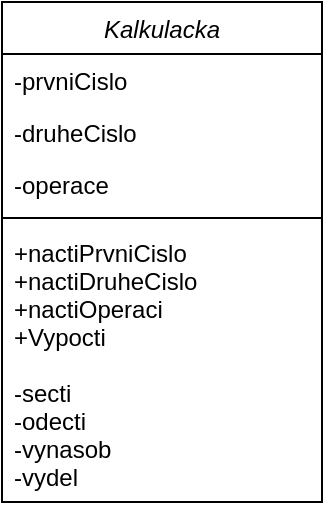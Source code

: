 <mxfile version="21.2.1" type="device" pages="3">
  <diagram id="C5RBs43oDa-KdzZeNtuy" name="Easy">
    <mxGraphModel dx="1434" dy="800" grid="1" gridSize="10" guides="1" tooltips="1" connect="1" arrows="1" fold="1" page="1" pageScale="1" pageWidth="827" pageHeight="1169" math="0" shadow="0">
      <root>
        <mxCell id="WIyWlLk6GJQsqaUBKTNV-0" />
        <mxCell id="WIyWlLk6GJQsqaUBKTNV-1" parent="WIyWlLk6GJQsqaUBKTNV-0" />
        <mxCell id="zkfFHV4jXpPFQw0GAbJ--0" value="Kalkulacka" style="swimlane;fontStyle=2;align=center;verticalAlign=top;childLayout=stackLayout;horizontal=1;startSize=26;horizontalStack=0;resizeParent=1;resizeLast=0;collapsible=1;marginBottom=0;rounded=0;shadow=0;strokeWidth=1;" parent="WIyWlLk6GJQsqaUBKTNV-1" vertex="1">
          <mxGeometry x="220" y="120" width="160" height="250" as="geometry">
            <mxRectangle x="230" y="140" width="160" height="26" as="alternateBounds" />
          </mxGeometry>
        </mxCell>
        <mxCell id="zkfFHV4jXpPFQw0GAbJ--1" value="-prvniCislo" style="text;align=left;verticalAlign=top;spacingLeft=4;spacingRight=4;overflow=hidden;rotatable=0;points=[[0,0.5],[1,0.5]];portConstraint=eastwest;" parent="zkfFHV4jXpPFQw0GAbJ--0" vertex="1">
          <mxGeometry y="26" width="160" height="26" as="geometry" />
        </mxCell>
        <mxCell id="zkfFHV4jXpPFQw0GAbJ--2" value="-druheCislo" style="text;align=left;verticalAlign=top;spacingLeft=4;spacingRight=4;overflow=hidden;rotatable=0;points=[[0,0.5],[1,0.5]];portConstraint=eastwest;rounded=0;shadow=0;html=0;" parent="zkfFHV4jXpPFQw0GAbJ--0" vertex="1">
          <mxGeometry y="52" width="160" height="26" as="geometry" />
        </mxCell>
        <mxCell id="zkfFHV4jXpPFQw0GAbJ--3" value="-operace" style="text;align=left;verticalAlign=top;spacingLeft=4;spacingRight=4;overflow=hidden;rotatable=0;points=[[0,0.5],[1,0.5]];portConstraint=eastwest;rounded=0;shadow=0;html=0;" parent="zkfFHV4jXpPFQw0GAbJ--0" vertex="1">
          <mxGeometry y="78" width="160" height="26" as="geometry" />
        </mxCell>
        <mxCell id="zkfFHV4jXpPFQw0GAbJ--4" value="" style="line;html=1;strokeWidth=1;align=left;verticalAlign=middle;spacingTop=-1;spacingLeft=3;spacingRight=3;rotatable=0;labelPosition=right;points=[];portConstraint=eastwest;" parent="zkfFHV4jXpPFQw0GAbJ--0" vertex="1">
          <mxGeometry y="104" width="160" height="8" as="geometry" />
        </mxCell>
        <mxCell id="zkfFHV4jXpPFQw0GAbJ--5" value="+nactiPrvniCislo&#xa;+nactiDruheCislo&#xa;+nactiOperaci&#xa;+Vypocti&#xa;&#xa;-secti&#xa;-odecti&#xa;-vynasob&#xa;-vydel" style="text;align=left;verticalAlign=top;spacingLeft=4;spacingRight=4;overflow=hidden;rotatable=0;points=[[0,0.5],[1,0.5]];portConstraint=eastwest;" parent="zkfFHV4jXpPFQw0GAbJ--0" vertex="1">
          <mxGeometry y="112" width="160" height="138" as="geometry" />
        </mxCell>
      </root>
    </mxGraphModel>
  </diagram>
  <diagram id="f1dlOr10e8zWPcoPnTSm" name="Moderate">
    <mxGraphModel dx="1434" dy="800" grid="1" gridSize="10" guides="1" tooltips="1" connect="1" arrows="1" fold="1" page="1" pageScale="1" pageWidth="827" pageHeight="1169" math="0" shadow="0">
      <root>
        <mxCell id="0" />
        <mxCell id="1" parent="0" />
        <mxCell id="yb0rNrpArHdKfz-12vQY-5" value="Kalkulacka" style="swimlane;fontStyle=1;align=center;verticalAlign=top;childLayout=stackLayout;horizontal=1;startSize=26;horizontalStack=0;resizeParent=1;resizeParentMax=0;resizeLast=0;collapsible=1;marginBottom=0;whiteSpace=wrap;html=1;" vertex="1" parent="1">
          <mxGeometry x="40" y="610" width="260" height="270" as="geometry" />
        </mxCell>
        <mxCell id="yb0rNrpArHdKfz-12vQY-6" value="-puvodniMena : string&lt;br&gt;-cilovaMena : string&lt;br&gt;-castka : double&lt;br&gt;-kurz : double" style="text;strokeColor=none;fillColor=none;align=left;verticalAlign=top;spacingLeft=4;spacingRight=4;overflow=hidden;rotatable=0;points=[[0,0.5],[1,0.5]];portConstraint=eastwest;whiteSpace=wrap;html=1;" vertex="1" parent="yb0rNrpArHdKfz-12vQY-5">
          <mxGeometry y="26" width="260" height="94" as="geometry" />
        </mxCell>
        <mxCell id="yb0rNrpArHdKfz-12vQY-7" value="" style="line;strokeWidth=1;fillColor=none;align=left;verticalAlign=middle;spacingTop=-1;spacingLeft=3;spacingRight=3;rotatable=0;labelPosition=right;points=[];portConstraint=eastwest;strokeColor=inherit;" vertex="1" parent="yb0rNrpArHdKfz-12vQY-5">
          <mxGeometry y="120" width="260" height="8" as="geometry" />
        </mxCell>
        <mxCell id="yb0rNrpArHdKfz-12vQY-8" value="+nactiCilovouMenu : void&lt;br&gt;+nactiPuvodniMenu : void&lt;br&gt;+nastavitKurzManualne : void&lt;br&gt;+zadatHodnotu : void&lt;br&gt;-Vypocet(castka : double, kurz: double) : double&lt;br&gt;&lt;br&gt;&lt;br&gt;&lt;br&gt;&lt;br&gt;&lt;br&gt;" style="text;strokeColor=none;fillColor=none;align=left;verticalAlign=top;spacingLeft=4;spacingRight=4;overflow=hidden;rotatable=0;points=[[0,0.5],[1,0.5]];portConstraint=eastwest;whiteSpace=wrap;html=1;" vertex="1" parent="yb0rNrpArHdKfz-12vQY-5">
          <mxGeometry y="128" width="260" height="142" as="geometry" />
        </mxCell>
        <mxCell id="yb0rNrpArHdKfz-12vQY-13" value="StahnoutKurz" style="swimlane;fontStyle=1;align=center;verticalAlign=top;childLayout=stackLayout;horizontal=1;startSize=26;horizontalStack=0;resizeParent=1;resizeParentMax=0;resizeLast=0;collapsible=1;marginBottom=0;whiteSpace=wrap;html=1;" vertex="1" parent="1">
          <mxGeometry x="520" y="720" width="220" height="100" as="geometry" />
        </mxCell>
        <mxCell id="yb0rNrpArHdKfz-12vQY-14" value="- url: string" style="text;strokeColor=none;fillColor=none;align=left;verticalAlign=top;spacingLeft=4;spacingRight=4;overflow=hidden;rotatable=0;points=[[0,0.5],[1,0.5]];portConstraint=eastwest;whiteSpace=wrap;html=1;" vertex="1" parent="yb0rNrpArHdKfz-12vQY-13">
          <mxGeometry y="26" width="220" height="26" as="geometry" />
        </mxCell>
        <mxCell id="yb0rNrpArHdKfz-12vQY-15" value="" style="line;strokeWidth=1;fillColor=none;align=left;verticalAlign=middle;spacingTop=-1;spacingLeft=3;spacingRight=3;rotatable=0;labelPosition=right;points=[];portConstraint=eastwest;strokeColor=inherit;" vertex="1" parent="yb0rNrpArHdKfz-12vQY-13">
          <mxGeometry y="52" width="220" height="8" as="geometry" />
        </mxCell>
        <mxCell id="yb0rNrpArHdKfz-12vQY-16" value="+stahnoutKurz(url : string) : double" style="text;strokeColor=none;fillColor=none;align=left;verticalAlign=top;spacingLeft=4;spacingRight=4;overflow=hidden;rotatable=0;points=[[0,0.5],[1,0.5]];portConstraint=eastwest;whiteSpace=wrap;html=1;" vertex="1" parent="yb0rNrpArHdKfz-12vQY-13">
          <mxGeometry y="60" width="220" height="40" as="geometry" />
        </mxCell>
        <mxCell id="yb0rNrpArHdKfz-12vQY-17" value="" style="endArrow=open;endFill=1;endSize=12;html=1;rounded=0;exitX=0;exitY=0.5;exitDx=0;exitDy=0;entryX=1;entryY=0.5;entryDx=0;entryDy=0;" edge="1" parent="1" source="yb0rNrpArHdKfz-12vQY-14" target="yb0rNrpArHdKfz-12vQY-6">
          <mxGeometry width="160" relative="1" as="geometry">
            <mxPoint x="330" y="610" as="sourcePoint" />
            <mxPoint x="490" y="610" as="targetPoint" />
          </mxGeometry>
        </mxCell>
      </root>
    </mxGraphModel>
  </diagram>
  <diagram id="ZlJEf4pjv7I3Ue7skhu0" name="Hard">
    <mxGraphModel dx="1434" dy="1969" grid="1" gridSize="10" guides="1" tooltips="1" connect="1" arrows="1" fold="1" page="1" pageScale="1" pageWidth="827" pageHeight="1169" math="0" shadow="0">
      <root>
        <mxCell id="0" />
        <mxCell id="1" parent="0" />
        <mxCell id="VudI-zjtM5ZN9jTIgjhd-36" style="edgeStyle=orthogonalEdgeStyle;rounded=0;orthogonalLoop=1;jettySize=auto;html=1;entryX=-0.012;entryY=0.776;entryDx=0;entryDy=0;entryPerimeter=0;endArrow=diamondThin;endFill=0;endSize=24;" edge="1" parent="1" source="VudI-zjtM5ZN9jTIgjhd-1" target="VudI-zjtM5ZN9jTIgjhd-10">
          <mxGeometry relative="1" as="geometry" />
        </mxCell>
        <mxCell id="VudI-zjtM5ZN9jTIgjhd-1" value="User" style="swimlane;fontStyle=1;align=center;verticalAlign=top;childLayout=stackLayout;horizontal=1;startSize=26;horizontalStack=0;resizeParent=1;resizeParentMax=0;resizeLast=0;collapsible=1;marginBottom=0;whiteSpace=wrap;html=1;" vertex="1" parent="1">
          <mxGeometry y="120" width="180" height="34" as="geometry" />
        </mxCell>
        <mxCell id="VudI-zjtM5ZN9jTIgjhd-3" value="" style="line;strokeWidth=1;fillColor=none;align=left;verticalAlign=middle;spacingTop=-1;spacingLeft=3;spacingRight=3;rotatable=0;labelPosition=right;points=[];portConstraint=eastwest;strokeColor=inherit;" vertex="1" parent="VudI-zjtM5ZN9jTIgjhd-1">
          <mxGeometry y="26" width="180" height="8" as="geometry" />
        </mxCell>
        <mxCell id="VudI-zjtM5ZN9jTIgjhd-37" style="edgeStyle=orthogonalEdgeStyle;rounded=0;orthogonalLoop=1;jettySize=auto;html=1;endArrow=block;endFill=0;endSize=12;" edge="1" parent="1" source="VudI-zjtM5ZN9jTIgjhd-5">
          <mxGeometry relative="1" as="geometry">
            <mxPoint x="80" y="160" as="targetPoint" />
          </mxGeometry>
        </mxCell>
        <mxCell id="VudI-zjtM5ZN9jTIgjhd-5" value="Clen" style="swimlane;fontStyle=1;align=center;verticalAlign=top;childLayout=stackLayout;horizontal=1;startSize=26;horizontalStack=0;resizeParent=1;resizeParentMax=0;resizeLast=0;collapsible=1;marginBottom=0;whiteSpace=wrap;html=1;" vertex="1" parent="1">
          <mxGeometry y="260" width="160" height="88" as="geometry" />
        </mxCell>
        <mxCell id="VudI-zjtM5ZN9jTIgjhd-6" value="-nick : string&lt;br&gt;-otiskHesla : string&lt;br&gt;-email : string" style="text;strokeColor=none;fillColor=none;align=left;verticalAlign=top;spacingLeft=4;spacingRight=4;overflow=hidden;rotatable=0;points=[[0,0.5],[1,0.5]];portConstraint=eastwest;whiteSpace=wrap;html=1;" vertex="1" parent="VudI-zjtM5ZN9jTIgjhd-5">
          <mxGeometry y="26" width="160" height="54" as="geometry" />
        </mxCell>
        <mxCell id="VudI-zjtM5ZN9jTIgjhd-7" value="" style="line;strokeWidth=1;fillColor=none;align=left;verticalAlign=middle;spacingTop=-1;spacingLeft=3;spacingRight=3;rotatable=0;labelPosition=right;points=[];portConstraint=eastwest;strokeColor=inherit;" vertex="1" parent="VudI-zjtM5ZN9jTIgjhd-5">
          <mxGeometry y="80" width="160" height="8" as="geometry" />
        </mxCell>
        <mxCell id="VudI-zjtM5ZN9jTIgjhd-9" value="Databaze" style="swimlane;fontStyle=1;align=center;verticalAlign=top;childLayout=stackLayout;horizontal=1;startSize=26;horizontalStack=0;resizeParent=1;resizeParentMax=0;resizeLast=0;collapsible=1;marginBottom=0;whiteSpace=wrap;html=1;" vertex="1" parent="1">
          <mxGeometry x="280" y="-130" width="380" height="310" as="geometry" />
        </mxCell>
        <mxCell id="VudI-zjtM5ZN9jTIgjhd-10" value="-uzivatele : vector&amp;lt;User&amp;gt;&lt;br&gt;-zapasy : vector&amp;lt;Zapas&amp;gt;&lt;br&gt;-tipy : vector&amp;lt;Tip&amp;gt;&lt;br&gt;" style="text;strokeColor=none;fillColor=none;align=left;verticalAlign=top;spacingLeft=4;spacingRight=4;overflow=hidden;rotatable=0;points=[[0,0.5],[1,0.5]];portConstraint=eastwest;whiteSpace=wrap;html=1;" vertex="1" parent="VudI-zjtM5ZN9jTIgjhd-9">
          <mxGeometry y="26" width="380" height="74" as="geometry" />
        </mxCell>
        <mxCell id="VudI-zjtM5ZN9jTIgjhd-11" value="" style="line;strokeWidth=1;fillColor=none;align=left;verticalAlign=middle;spacingTop=-1;spacingLeft=3;spacingRight=3;rotatable=0;labelPosition=right;points=[];portConstraint=eastwest;strokeColor=inherit;" vertex="1" parent="VudI-zjtM5ZN9jTIgjhd-9">
          <mxGeometry y="100" width="380" height="8" as="geometry" />
        </mxCell>
        <mxCell id="VudI-zjtM5ZN9jTIgjhd-12" value="+registrace(nick : string, otiskHesla : string, email : string) : void&lt;br&gt;&lt;br&gt;&lt;br&gt;+opravneniClen(user : User) : void&lt;br&gt;+opravneniAdmin(user : User) : void&lt;br&gt;&lt;br&gt;+pridatTip() : void&lt;br&gt;+pridatKomentar() : void&amp;nbsp;&lt;br style=&quot;border-color: var(--border-color);&quot;&gt;&lt;br&gt;+pridatZapas() : void&lt;br&gt;+smazatTip ( tip : Tip) : void&lt;br style=&quot;border-color: var(--border-color);&quot;&gt;+upravitZapas(zapas : Zapas) : void&lt;br style=&quot;border-color: var(--border-color);&quot;&gt;+smazatZapas(zapas : Zapas) : void&lt;br style=&quot;border-color: var(--border-color);&quot;&gt;" style="text;strokeColor=none;fillColor=none;align=left;verticalAlign=top;spacingLeft=4;spacingRight=4;overflow=hidden;rotatable=0;points=[[0,0.5],[1,0.5]];portConstraint=eastwest;whiteSpace=wrap;html=1;" vertex="1" parent="VudI-zjtM5ZN9jTIgjhd-9">
          <mxGeometry y="108" width="380" height="202" as="geometry" />
        </mxCell>
        <mxCell id="VudI-zjtM5ZN9jTIgjhd-57" style="edgeStyle=orthogonalEdgeStyle;rounded=0;orthogonalLoop=1;jettySize=auto;html=1;entryX=0.997;entryY=0.189;entryDx=0;entryDy=0;entryPerimeter=0;endArrow=diamondThin;endFill=0;endSize=24;" edge="1" parent="1" source="VudI-zjtM5ZN9jTIgjhd-13" target="VudI-zjtM5ZN9jTIgjhd-10">
          <mxGeometry relative="1" as="geometry" />
        </mxCell>
        <mxCell id="VudI-zjtM5ZN9jTIgjhd-13" value="Zapas" style="swimlane;fontStyle=1;align=center;verticalAlign=top;childLayout=stackLayout;horizontal=1;startSize=26;horizontalStack=0;resizeParent=1;resizeParentMax=0;resizeLast=0;collapsible=1;marginBottom=0;whiteSpace=wrap;html=1;" vertex="1" parent="1">
          <mxGeometry x="690" y="440" width="320" height="200" as="geometry" />
        </mxCell>
        <mxCell id="VudI-zjtM5ZN9jTIgjhd-14" value="# tym1 : string&lt;br&gt;# tym2 : string&lt;br&gt;# datum : time_t&lt;br&gt;# poznamka : string&lt;br&gt;- komentare : vector &amp;lt;komentar&amp;gt;" style="text;strokeColor=none;fillColor=none;align=left;verticalAlign=top;spacingLeft=4;spacingRight=4;overflow=hidden;rotatable=0;points=[[0,0.5],[1,0.5]];portConstraint=eastwest;whiteSpace=wrap;html=1;" vertex="1" parent="VudI-zjtM5ZN9jTIgjhd-13">
          <mxGeometry y="26" width="320" height="82" as="geometry" />
        </mxCell>
        <mxCell id="VudI-zjtM5ZN9jTIgjhd-15" value="" style="line;strokeWidth=1;fillColor=none;align=left;verticalAlign=middle;spacingTop=-1;spacingLeft=3;spacingRight=3;rotatable=0;labelPosition=right;points=[];portConstraint=eastwest;strokeColor=inherit;" vertex="1" parent="VudI-zjtM5ZN9jTIgjhd-13">
          <mxGeometry y="108" width="320" height="8" as="geometry" />
        </mxCell>
        <mxCell id="VudI-zjtM5ZN9jTIgjhd-16" value="+vypis() : void&lt;br&gt;+vypisKomentare() : void&lt;br&gt;+pridejKomentar(komentar: Komentar): void&lt;br&gt;+smazatKomentar(komentar : Komentar) : void" style="text;strokeColor=none;fillColor=none;align=left;verticalAlign=top;spacingLeft=4;spacingRight=4;overflow=hidden;rotatable=0;points=[[0,0.5],[1,0.5]];portConstraint=eastwest;whiteSpace=wrap;html=1;" vertex="1" parent="VudI-zjtM5ZN9jTIgjhd-13">
          <mxGeometry y="116" width="320" height="84" as="geometry" />
        </mxCell>
        <mxCell id="VudI-zjtM5ZN9jTIgjhd-40" style="edgeStyle=orthogonalEdgeStyle;rounded=0;orthogonalLoop=1;jettySize=auto;html=1;entryX=1.025;entryY=0.881;entryDx=0;entryDy=0;entryPerimeter=0;endArrow=diamondThin;endFill=0;endSize=24;strokeWidth=1;" edge="1" parent="1" source="VudI-zjtM5ZN9jTIgjhd-17" target="VudI-zjtM5ZN9jTIgjhd-10">
          <mxGeometry relative="1" as="geometry" />
        </mxCell>
        <mxCell id="VudI-zjtM5ZN9jTIgjhd-17" value="Tip" style="swimlane;fontStyle=1;align=center;verticalAlign=top;childLayout=stackLayout;horizontal=1;startSize=26;horizontalStack=0;resizeParent=1;resizeParentMax=0;resizeLast=0;collapsible=1;marginBottom=0;whiteSpace=wrap;html=1;" vertex="1" parent="1">
          <mxGeometry x="610" y="226" width="160" height="114" as="geometry" />
        </mxCell>
        <mxCell id="VudI-zjtM5ZN9jTIgjhd-18" value="-skoreTym1 : int&lt;br&gt;-skoreTym2 : int&lt;br&gt;-zapas : Zapas" style="text;strokeColor=none;fillColor=none;align=left;verticalAlign=top;spacingLeft=4;spacingRight=4;overflow=hidden;rotatable=0;points=[[0,0.5],[1,0.5]];portConstraint=eastwest;whiteSpace=wrap;html=1;" vertex="1" parent="VudI-zjtM5ZN9jTIgjhd-17">
          <mxGeometry y="26" width="160" height="54" as="geometry" />
        </mxCell>
        <mxCell id="VudI-zjtM5ZN9jTIgjhd-19" value="" style="line;strokeWidth=1;fillColor=none;align=left;verticalAlign=middle;spacingTop=-1;spacingLeft=3;spacingRight=3;rotatable=0;labelPosition=right;points=[];portConstraint=eastwest;strokeColor=inherit;" vertex="1" parent="VudI-zjtM5ZN9jTIgjhd-17">
          <mxGeometry y="80" width="160" height="8" as="geometry" />
        </mxCell>
        <mxCell id="VudI-zjtM5ZN9jTIgjhd-20" value="+ method(type): type" style="text;strokeColor=none;fillColor=none;align=left;verticalAlign=top;spacingLeft=4;spacingRight=4;overflow=hidden;rotatable=0;points=[[0,0.5],[1,0.5]];portConstraint=eastwest;whiteSpace=wrap;html=1;" vertex="1" parent="VudI-zjtM5ZN9jTIgjhd-17">
          <mxGeometry y="88" width="160" height="26" as="geometry" />
        </mxCell>
        <mxCell id="VudI-zjtM5ZN9jTIgjhd-38" style="edgeStyle=orthogonalEdgeStyle;rounded=0;orthogonalLoop=1;jettySize=auto;html=1;entryX=0.5;entryY=1;entryDx=0;entryDy=0;endArrow=block;endFill=0;endSize=12;exitX=0.307;exitY=-0.019;exitDx=0;exitDy=0;exitPerimeter=0;" edge="1" parent="1" source="VudI-zjtM5ZN9jTIgjhd-21" target="VudI-zjtM5ZN9jTIgjhd-5">
          <mxGeometry relative="1" as="geometry">
            <mxPoint x="80" y="430" as="targetPoint" />
          </mxGeometry>
        </mxCell>
        <mxCell id="VudI-zjtM5ZN9jTIgjhd-21" value="Admin" style="swimlane;fontStyle=1;align=center;verticalAlign=top;childLayout=stackLayout;horizontal=1;startSize=26;horizontalStack=0;resizeParent=1;resizeParentMax=0;resizeLast=0;collapsible=1;marginBottom=0;whiteSpace=wrap;html=1;" vertex="1" parent="1">
          <mxGeometry y="480" width="280" height="160" as="geometry" />
        </mxCell>
        <mxCell id="VudI-zjtM5ZN9jTIgjhd-23" value="" style="line;strokeWidth=1;fillColor=none;align=left;verticalAlign=middle;spacingTop=-1;spacingLeft=3;spacingRight=3;rotatable=0;labelPosition=right;points=[];portConstraint=eastwest;strokeColor=inherit;" vertex="1" parent="VudI-zjtM5ZN9jTIgjhd-21">
          <mxGeometry y="26" width="280" height="8" as="geometry" />
        </mxCell>
        <mxCell id="VudI-zjtM5ZN9jTIgjhd-24" value="+udelitAdminPravo(uzivatel: Clen) : void&lt;br&gt;+ vytvoritRozpis(zapasy : vector&amp;lt;Zapas&amp;gt;) : void" style="text;strokeColor=none;fillColor=none;align=left;verticalAlign=top;spacingLeft=4;spacingRight=4;overflow=hidden;rotatable=0;points=[[0,0.5],[1,0.5]];portConstraint=eastwest;whiteSpace=wrap;html=1;" vertex="1" parent="VudI-zjtM5ZN9jTIgjhd-21">
          <mxGeometry y="34" width="280" height="126" as="geometry" />
        </mxCell>
        <mxCell id="VudI-zjtM5ZN9jTIgjhd-25" value="System" style="swimlane;fontStyle=1;align=center;verticalAlign=top;childLayout=stackLayout;horizontal=1;startSize=26;horizontalStack=0;resizeParent=1;resizeParentMax=0;resizeLast=0;collapsible=1;marginBottom=0;whiteSpace=wrap;html=1;" vertex="1" parent="1">
          <mxGeometry x="130" y="730" width="280" height="72" as="geometry" />
        </mxCell>
        <mxCell id="VudI-zjtM5ZN9jTIgjhd-27" value="" style="line;strokeWidth=1;fillColor=none;align=left;verticalAlign=middle;spacingTop=-1;spacingLeft=3;spacingRight=3;rotatable=0;labelPosition=right;points=[];portConstraint=eastwest;strokeColor=inherit;" vertex="1" parent="VudI-zjtM5ZN9jTIgjhd-25">
          <mxGeometry y="26" width="280" height="20" as="geometry" />
        </mxCell>
        <mxCell id="VudI-zjtM5ZN9jTIgjhd-28" value="-Odeslat Rozpis(uzivatele : vector &amp;lt;User&amp;gt;) : void" style="text;strokeColor=none;fillColor=none;align=left;verticalAlign=top;spacingLeft=4;spacingRight=4;overflow=hidden;rotatable=0;points=[[0,0.5],[1,0.5]];portConstraint=eastwest;whiteSpace=wrap;html=1;" vertex="1" parent="VudI-zjtM5ZN9jTIgjhd-25">
          <mxGeometry y="46" width="280" height="26" as="geometry" />
        </mxCell>
        <mxCell id="VudI-zjtM5ZN9jTIgjhd-29" value="Rozpis" style="swimlane;fontStyle=1;align=center;verticalAlign=top;childLayout=stackLayout;horizontal=1;startSize=26;horizontalStack=0;resizeParent=1;resizeParentMax=0;resizeLast=0;collapsible=1;marginBottom=0;whiteSpace=wrap;html=1;" vertex="1" parent="1">
          <mxGeometry x="600" y="700" width="190" height="86" as="geometry" />
        </mxCell>
        <mxCell id="VudI-zjtM5ZN9jTIgjhd-30" value="- seznamZapasu : vector&amp;lt;Zapas&amp;gt;" style="text;strokeColor=none;fillColor=none;align=left;verticalAlign=top;spacingLeft=4;spacingRight=4;overflow=hidden;rotatable=0;points=[[0,0.5],[1,0.5]];portConstraint=eastwest;whiteSpace=wrap;html=1;" vertex="1" parent="VudI-zjtM5ZN9jTIgjhd-29">
          <mxGeometry y="26" width="190" height="26" as="geometry" />
        </mxCell>
        <mxCell id="VudI-zjtM5ZN9jTIgjhd-31" value="" style="line;strokeWidth=1;fillColor=none;align=left;verticalAlign=middle;spacingTop=-1;spacingLeft=3;spacingRight=3;rotatable=0;labelPosition=right;points=[];portConstraint=eastwest;strokeColor=inherit;" vertex="1" parent="VudI-zjtM5ZN9jTIgjhd-29">
          <mxGeometry y="52" width="190" height="8" as="geometry" />
        </mxCell>
        <mxCell id="VudI-zjtM5ZN9jTIgjhd-32" value="VypisRozpis() : string" style="text;strokeColor=none;fillColor=none;align=left;verticalAlign=top;spacingLeft=4;spacingRight=4;overflow=hidden;rotatable=0;points=[[0,0.5],[1,0.5]];portConstraint=eastwest;whiteSpace=wrap;html=1;" vertex="1" parent="VudI-zjtM5ZN9jTIgjhd-29">
          <mxGeometry y="60" width="190" height="26" as="geometry" />
        </mxCell>
        <mxCell id="VudI-zjtM5ZN9jTIgjhd-35" style="edgeStyle=orthogonalEdgeStyle;rounded=0;orthogonalLoop=1;jettySize=auto;html=1;entryX=1;entryY=0.5;entryDx=0;entryDy=0;endArrow=open;endFill=0;endSize=12;" edge="1" parent="1" source="VudI-zjtM5ZN9jTIgjhd-18" target="VudI-zjtM5ZN9jTIgjhd-6">
          <mxGeometry relative="1" as="geometry" />
        </mxCell>
        <mxCell id="VudI-zjtM5ZN9jTIgjhd-44" value="Komentar" style="swimlane;fontStyle=1;align=center;verticalAlign=top;childLayout=stackLayout;horizontal=1;startSize=26;horizontalStack=0;resizeParent=1;resizeParentMax=0;resizeLast=0;collapsible=1;marginBottom=0;whiteSpace=wrap;html=1;" vertex="1" parent="1">
          <mxGeometry x="414" y="300" width="160" height="104" as="geometry" />
        </mxCell>
        <mxCell id="VudI-zjtM5ZN9jTIgjhd-45" value="+datum : DateTime&lt;br&gt;+text : string" style="text;strokeColor=none;fillColor=none;align=left;verticalAlign=top;spacingLeft=4;spacingRight=4;overflow=hidden;rotatable=0;points=[[0,0.5],[1,0.5]];portConstraint=eastwest;whiteSpace=wrap;html=1;" vertex="1" parent="VudI-zjtM5ZN9jTIgjhd-44">
          <mxGeometry y="26" width="160" height="44" as="geometry" />
        </mxCell>
        <mxCell id="VudI-zjtM5ZN9jTIgjhd-46" value="" style="line;strokeWidth=1;fillColor=none;align=left;verticalAlign=middle;spacingTop=-1;spacingLeft=3;spacingRight=3;rotatable=0;labelPosition=right;points=[];portConstraint=eastwest;strokeColor=inherit;" vertex="1" parent="VudI-zjtM5ZN9jTIgjhd-44">
          <mxGeometry y="70" width="160" height="8" as="geometry" />
        </mxCell>
        <mxCell id="VudI-zjtM5ZN9jTIgjhd-47" value="+vypis() : void" style="text;strokeColor=none;fillColor=none;align=left;verticalAlign=top;spacingLeft=4;spacingRight=4;overflow=hidden;rotatable=0;points=[[0,0.5],[1,0.5]];portConstraint=eastwest;whiteSpace=wrap;html=1;" vertex="1" parent="VudI-zjtM5ZN9jTIgjhd-44">
          <mxGeometry y="78" width="160" height="26" as="geometry" />
        </mxCell>
        <mxCell id="VudI-zjtM5ZN9jTIgjhd-48" style="edgeStyle=orthogonalEdgeStyle;rounded=0;orthogonalLoop=1;jettySize=auto;html=1;entryX=1.019;entryY=0.852;entryDx=0;entryDy=0;entryPerimeter=0;endArrow=open;endFill=0;endSize=12;" edge="1" parent="1" source="VudI-zjtM5ZN9jTIgjhd-45" target="VudI-zjtM5ZN9jTIgjhd-6">
          <mxGeometry relative="1" as="geometry" />
        </mxCell>
        <mxCell id="VudI-zjtM5ZN9jTIgjhd-49" style="edgeStyle=orthogonalEdgeStyle;rounded=0;orthogonalLoop=1;jettySize=auto;html=1;entryX=0.119;entryY=1.038;entryDx=0;entryDy=0;entryPerimeter=0;endArrow=none;endFill=0;startArrow=diamondThin;startFill=0;endSize=6;startSize=20;" edge="1" parent="1" source="VudI-zjtM5ZN9jTIgjhd-14" target="VudI-zjtM5ZN9jTIgjhd-47">
          <mxGeometry relative="1" as="geometry" />
        </mxCell>
        <mxCell id="VudI-zjtM5ZN9jTIgjhd-51" style="edgeStyle=orthogonalEdgeStyle;rounded=0;orthogonalLoop=1;jettySize=auto;html=1;entryX=1.014;entryY=0.206;entryDx=0;entryDy=0;entryPerimeter=0;endArrow=open;endFill=0;endSize=12;" edge="1" parent="1" source="VudI-zjtM5ZN9jTIgjhd-30" target="VudI-zjtM5ZN9jTIgjhd-24">
          <mxGeometry relative="1" as="geometry" />
        </mxCell>
        <mxCell id="VudI-zjtM5ZN9jTIgjhd-56" style="edgeStyle=orthogonalEdgeStyle;rounded=0;orthogonalLoop=1;jettySize=auto;html=1;entryX=1.004;entryY=0.154;entryDx=0;entryDy=0;entryPerimeter=0;endArrow=open;endFill=0;endSize=12;" edge="1" parent="1" source="VudI-zjtM5ZN9jTIgjhd-32" target="VudI-zjtM5ZN9jTIgjhd-28">
          <mxGeometry relative="1" as="geometry" />
        </mxCell>
      </root>
    </mxGraphModel>
  </diagram>
</mxfile>
